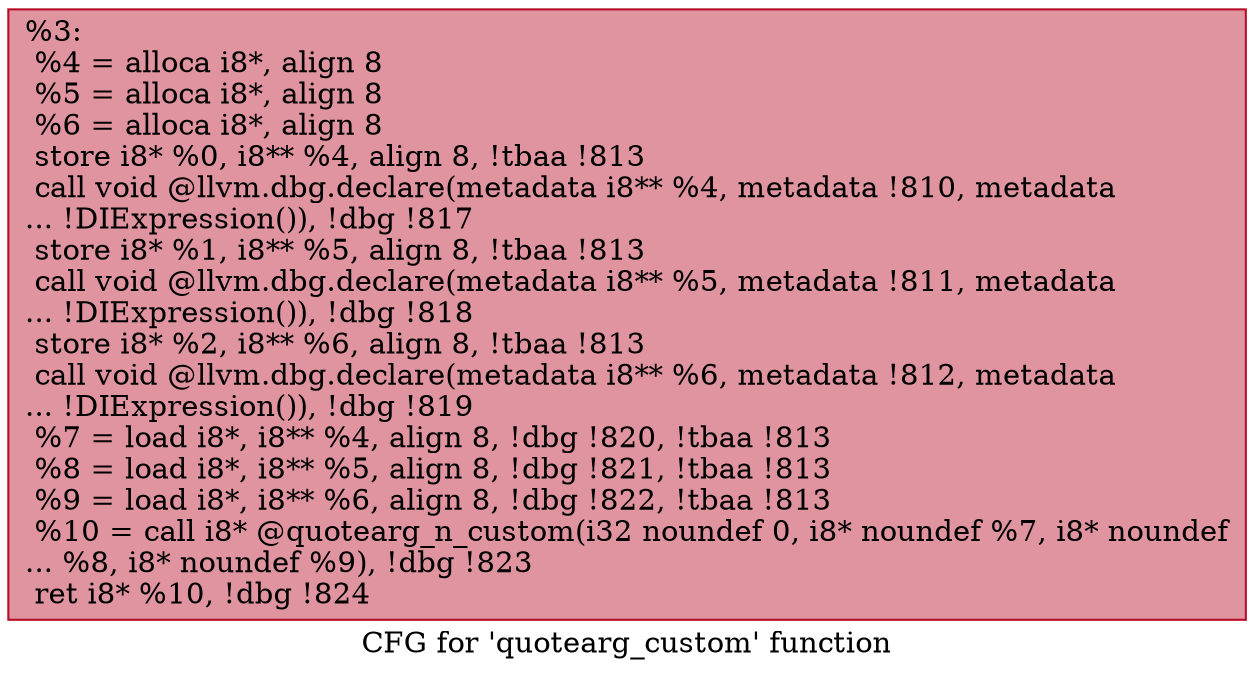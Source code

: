 digraph "CFG for 'quotearg_custom' function" {
	label="CFG for 'quotearg_custom' function";

	Node0x830f40 [shape=record,color="#b70d28ff", style=filled, fillcolor="#b70d2870",label="{%3:\l  %4 = alloca i8*, align 8\l  %5 = alloca i8*, align 8\l  %6 = alloca i8*, align 8\l  store i8* %0, i8** %4, align 8, !tbaa !813\l  call void @llvm.dbg.declare(metadata i8** %4, metadata !810, metadata\l... !DIExpression()), !dbg !817\l  store i8* %1, i8** %5, align 8, !tbaa !813\l  call void @llvm.dbg.declare(metadata i8** %5, metadata !811, metadata\l... !DIExpression()), !dbg !818\l  store i8* %2, i8** %6, align 8, !tbaa !813\l  call void @llvm.dbg.declare(metadata i8** %6, metadata !812, metadata\l... !DIExpression()), !dbg !819\l  %7 = load i8*, i8** %4, align 8, !dbg !820, !tbaa !813\l  %8 = load i8*, i8** %5, align 8, !dbg !821, !tbaa !813\l  %9 = load i8*, i8** %6, align 8, !dbg !822, !tbaa !813\l  %10 = call i8* @quotearg_n_custom(i32 noundef 0, i8* noundef %7, i8* noundef\l... %8, i8* noundef %9), !dbg !823\l  ret i8* %10, !dbg !824\l}"];
}
